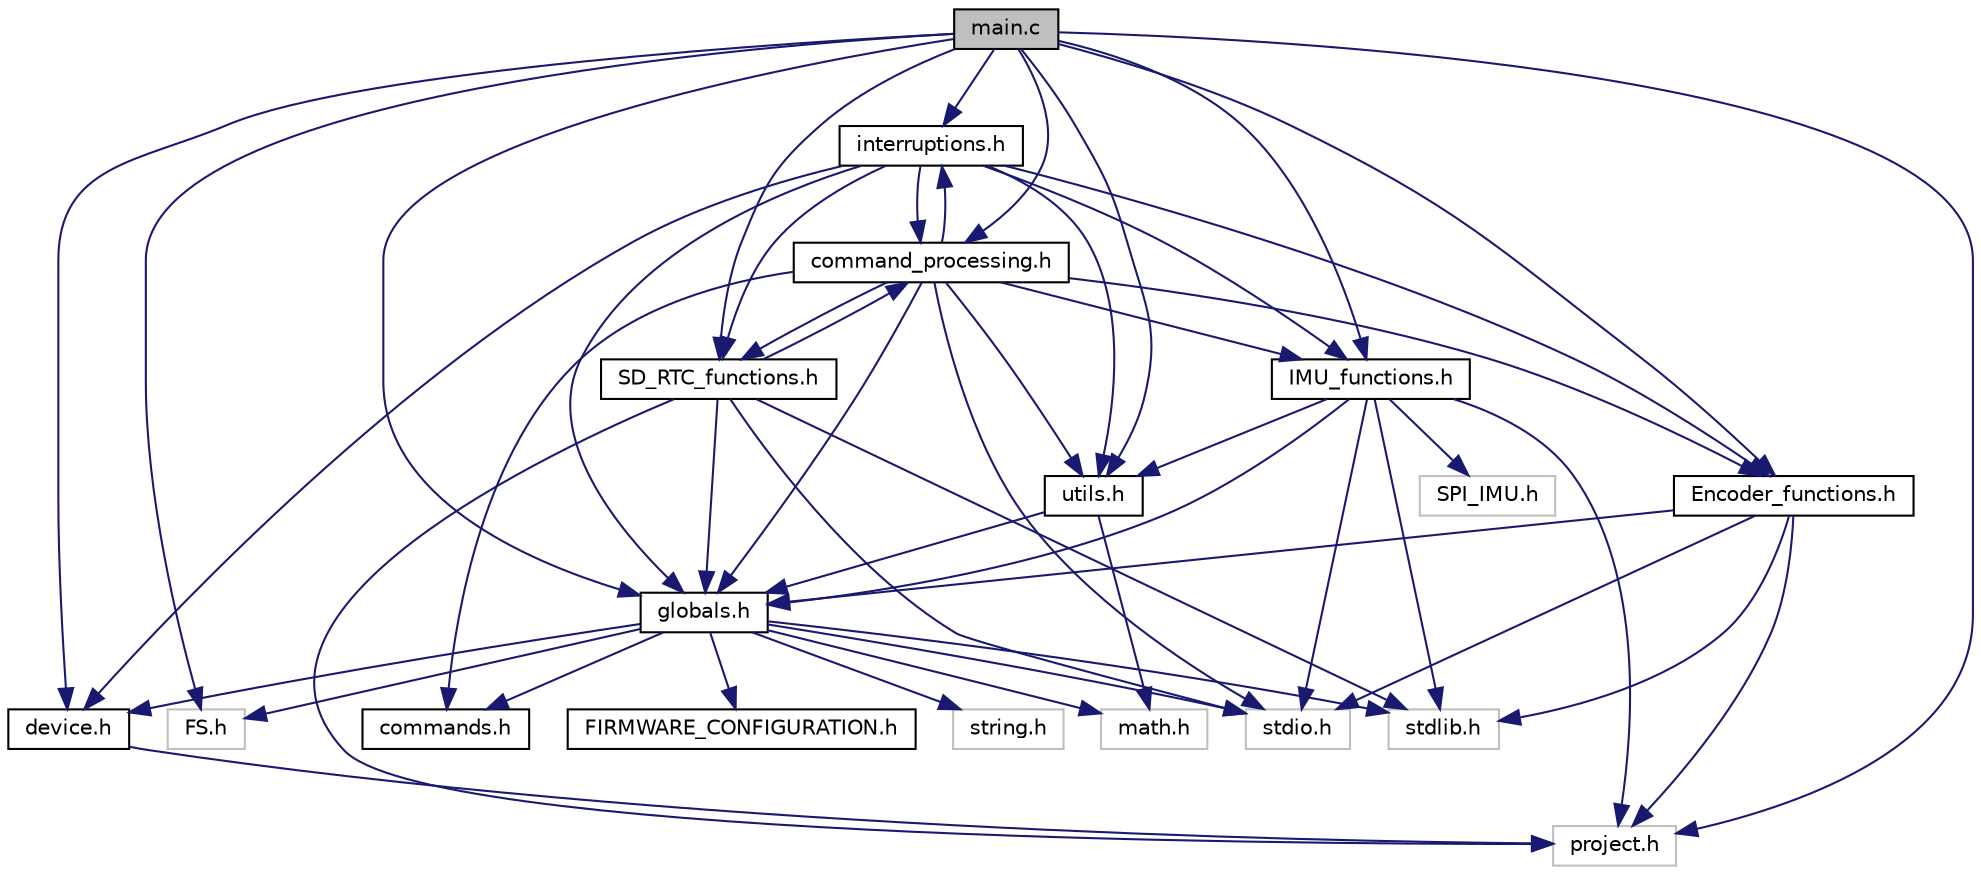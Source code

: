 digraph "main.c"
{
  edge [fontname="Helvetica",fontsize="10",labelfontname="Helvetica",labelfontsize="10"];
  node [fontname="Helvetica",fontsize="10",shape=record];
  Node0 [label="main.c",height=0.2,width=0.4,color="black", fillcolor="grey75", style="filled", fontcolor="black"];
  Node0 -> Node1 [color="midnightblue",fontsize="10",style="solid"];
  Node1 [label="device.h",height=0.2,width=0.4,color="black", fillcolor="white", style="filled",URL="$device_8h_source.html"];
  Node1 -> Node2 [color="midnightblue",fontsize="10",style="solid"];
  Node2 [label="project.h",height=0.2,width=0.4,color="grey75", fillcolor="white", style="filled"];
  Node0 -> Node3 [color="midnightblue",fontsize="10",style="solid"];
  Node3 [label="globals.h",height=0.2,width=0.4,color="black", fillcolor="white", style="filled",URL="$globals_8h.html",tooltip="Global definitions and macros are set in this file. "];
  Node3 -> Node4 [color="midnightblue",fontsize="10",style="solid"];
  Node4 [label="FIRMWARE_CONFIGURATION.h",height=0.2,width=0.4,color="black", fillcolor="white", style="filled",URL="$_f_i_r_m_w_a_r_e___c_o_n_f_i_g_u_r_a_t_i_o_n_8h.html",tooltip="Definitions for SoftHand and Other Devices commands, parameters and packages. "];
  Node3 -> Node1 [color="midnightblue",fontsize="10",style="solid"];
  Node3 -> Node5 [color="midnightblue",fontsize="10",style="solid"];
  Node5 [label="stdlib.h",height=0.2,width=0.4,color="grey75", fillcolor="white", style="filled"];
  Node3 -> Node6 [color="midnightblue",fontsize="10",style="solid"];
  Node6 [label="string.h",height=0.2,width=0.4,color="grey75", fillcolor="white", style="filled"];
  Node3 -> Node7 [color="midnightblue",fontsize="10",style="solid"];
  Node7 [label="stdio.h",height=0.2,width=0.4,color="grey75", fillcolor="white", style="filled"];
  Node3 -> Node8 [color="midnightblue",fontsize="10",style="solid"];
  Node8 [label="math.h",height=0.2,width=0.4,color="grey75", fillcolor="white", style="filled"];
  Node3 -> Node9 [color="midnightblue",fontsize="10",style="solid"];
  Node9 [label="commands.h",height=0.2,width=0.4,color="black", fillcolor="white", style="filled",URL="$commands_8h.html",tooltip="Definitions for SoftHand commands, parameters and packages. "];
  Node3 -> Node10 [color="midnightblue",fontsize="10",style="solid"];
  Node10 [label="FS.h",height=0.2,width=0.4,color="grey75", fillcolor="white", style="filled"];
  Node0 -> Node11 [color="midnightblue",fontsize="10",style="solid"];
  Node11 [label="interruptions.h",height=0.2,width=0.4,color="black", fillcolor="white", style="filled",URL="$interruptions_8h.html",tooltip="Interruptions header file. "];
  Node11 -> Node1 [color="midnightblue",fontsize="10",style="solid"];
  Node11 -> Node12 [color="midnightblue",fontsize="10",style="solid"];
  Node12 [label="command_processing.h",height=0.2,width=0.4,color="black", fillcolor="white", style="filled",URL="$command__processing_8h.html",tooltip="Received commands processing functions. "];
  Node12 -> Node3 [color="midnightblue",fontsize="10",style="solid"];
  Node12 -> Node13 [color="midnightblue",fontsize="10",style="solid"];
  Node13 [label="IMU_functions.h",height=0.2,width=0.4,color="black", fillcolor="white", style="filled",URL="$_i_m_u__functions_8h.html",tooltip="Definition of IMU module functions. "];
  Node13 -> Node2 [color="midnightblue",fontsize="10",style="solid"];
  Node13 -> Node3 [color="midnightblue",fontsize="10",style="solid"];
  Node13 -> Node5 [color="midnightblue",fontsize="10",style="solid"];
  Node13 -> Node7 [color="midnightblue",fontsize="10",style="solid"];
  Node13 -> Node14 [color="midnightblue",fontsize="10",style="solid"];
  Node14 [label="utils.h",height=0.2,width=0.4,color="black", fillcolor="white", style="filled",URL="$utils_8h.html",tooltip="Utility functions declaration. "];
  Node14 -> Node3 [color="midnightblue",fontsize="10",style="solid"];
  Node14 -> Node8 [color="midnightblue",fontsize="10",style="solid"];
  Node13 -> Node15 [color="midnightblue",fontsize="10",style="solid"];
  Node15 [label="SPI_IMU.h",height=0.2,width=0.4,color="grey75", fillcolor="white", style="filled"];
  Node12 -> Node16 [color="midnightblue",fontsize="10",style="solid"];
  Node16 [label="Encoder_functions.h",height=0.2,width=0.4,color="black", fillcolor="white", style="filled",URL="$_encoder__functions_8h.html",tooltip="Definition of Encoder module functions. "];
  Node16 -> Node2 [color="midnightblue",fontsize="10",style="solid"];
  Node16 -> Node3 [color="midnightblue",fontsize="10",style="solid"];
  Node16 -> Node5 [color="midnightblue",fontsize="10",style="solid"];
  Node16 -> Node7 [color="midnightblue",fontsize="10",style="solid"];
  Node12 -> Node17 [color="midnightblue",fontsize="10",style="solid"];
  Node17 [label="SD_RTC_functions.h",height=0.2,width=0.4,color="black", fillcolor="white", style="filled",URL="$_s_d___r_t_c__functions_8h.html",tooltip="Definition of SD and RTC module functions. "];
  Node17 -> Node2 [color="midnightblue",fontsize="10",style="solid"];
  Node17 -> Node3 [color="midnightblue",fontsize="10",style="solid"];
  Node17 -> Node5 [color="midnightblue",fontsize="10",style="solid"];
  Node17 -> Node7 [color="midnightblue",fontsize="10",style="solid"];
  Node17 -> Node12 [color="midnightblue",fontsize="10",style="solid"];
  Node12 -> Node11 [color="midnightblue",fontsize="10",style="solid"];
  Node12 -> Node14 [color="midnightblue",fontsize="10",style="solid"];
  Node12 -> Node9 [color="midnightblue",fontsize="10",style="solid"];
  Node12 -> Node7 [color="midnightblue",fontsize="10",style="solid"];
  Node11 -> Node13 [color="midnightblue",fontsize="10",style="solid"];
  Node11 -> Node16 [color="midnightblue",fontsize="10",style="solid"];
  Node11 -> Node17 [color="midnightblue",fontsize="10",style="solid"];
  Node11 -> Node3 [color="midnightblue",fontsize="10",style="solid"];
  Node11 -> Node14 [color="midnightblue",fontsize="10",style="solid"];
  Node0 -> Node12 [color="midnightblue",fontsize="10",style="solid"];
  Node0 -> Node13 [color="midnightblue",fontsize="10",style="solid"];
  Node0 -> Node16 [color="midnightblue",fontsize="10",style="solid"];
  Node0 -> Node17 [color="midnightblue",fontsize="10",style="solid"];
  Node0 -> Node14 [color="midnightblue",fontsize="10",style="solid"];
  Node0 -> Node2 [color="midnightblue",fontsize="10",style="solid"];
  Node0 -> Node10 [color="midnightblue",fontsize="10",style="solid"];
}
